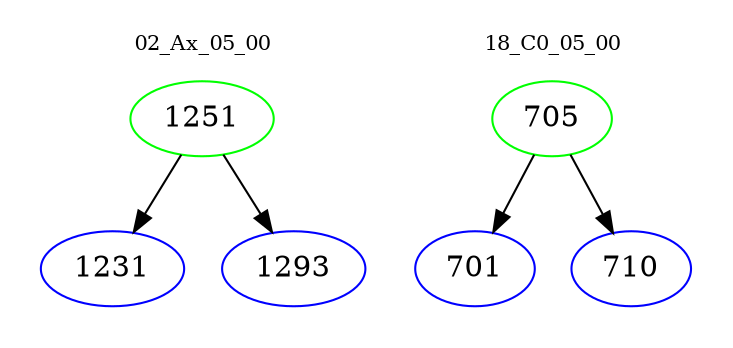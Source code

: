 digraph{
subgraph cluster_0 {
color = white
label = "02_Ax_05_00";
fontsize=10;
T0_1251 [label="1251", color="green"]
T0_1251 -> T0_1231 [color="black"]
T0_1231 [label="1231", color="blue"]
T0_1251 -> T0_1293 [color="black"]
T0_1293 [label="1293", color="blue"]
}
subgraph cluster_1 {
color = white
label = "18_C0_05_00";
fontsize=10;
T1_705 [label="705", color="green"]
T1_705 -> T1_701 [color="black"]
T1_701 [label="701", color="blue"]
T1_705 -> T1_710 [color="black"]
T1_710 [label="710", color="blue"]
}
}
